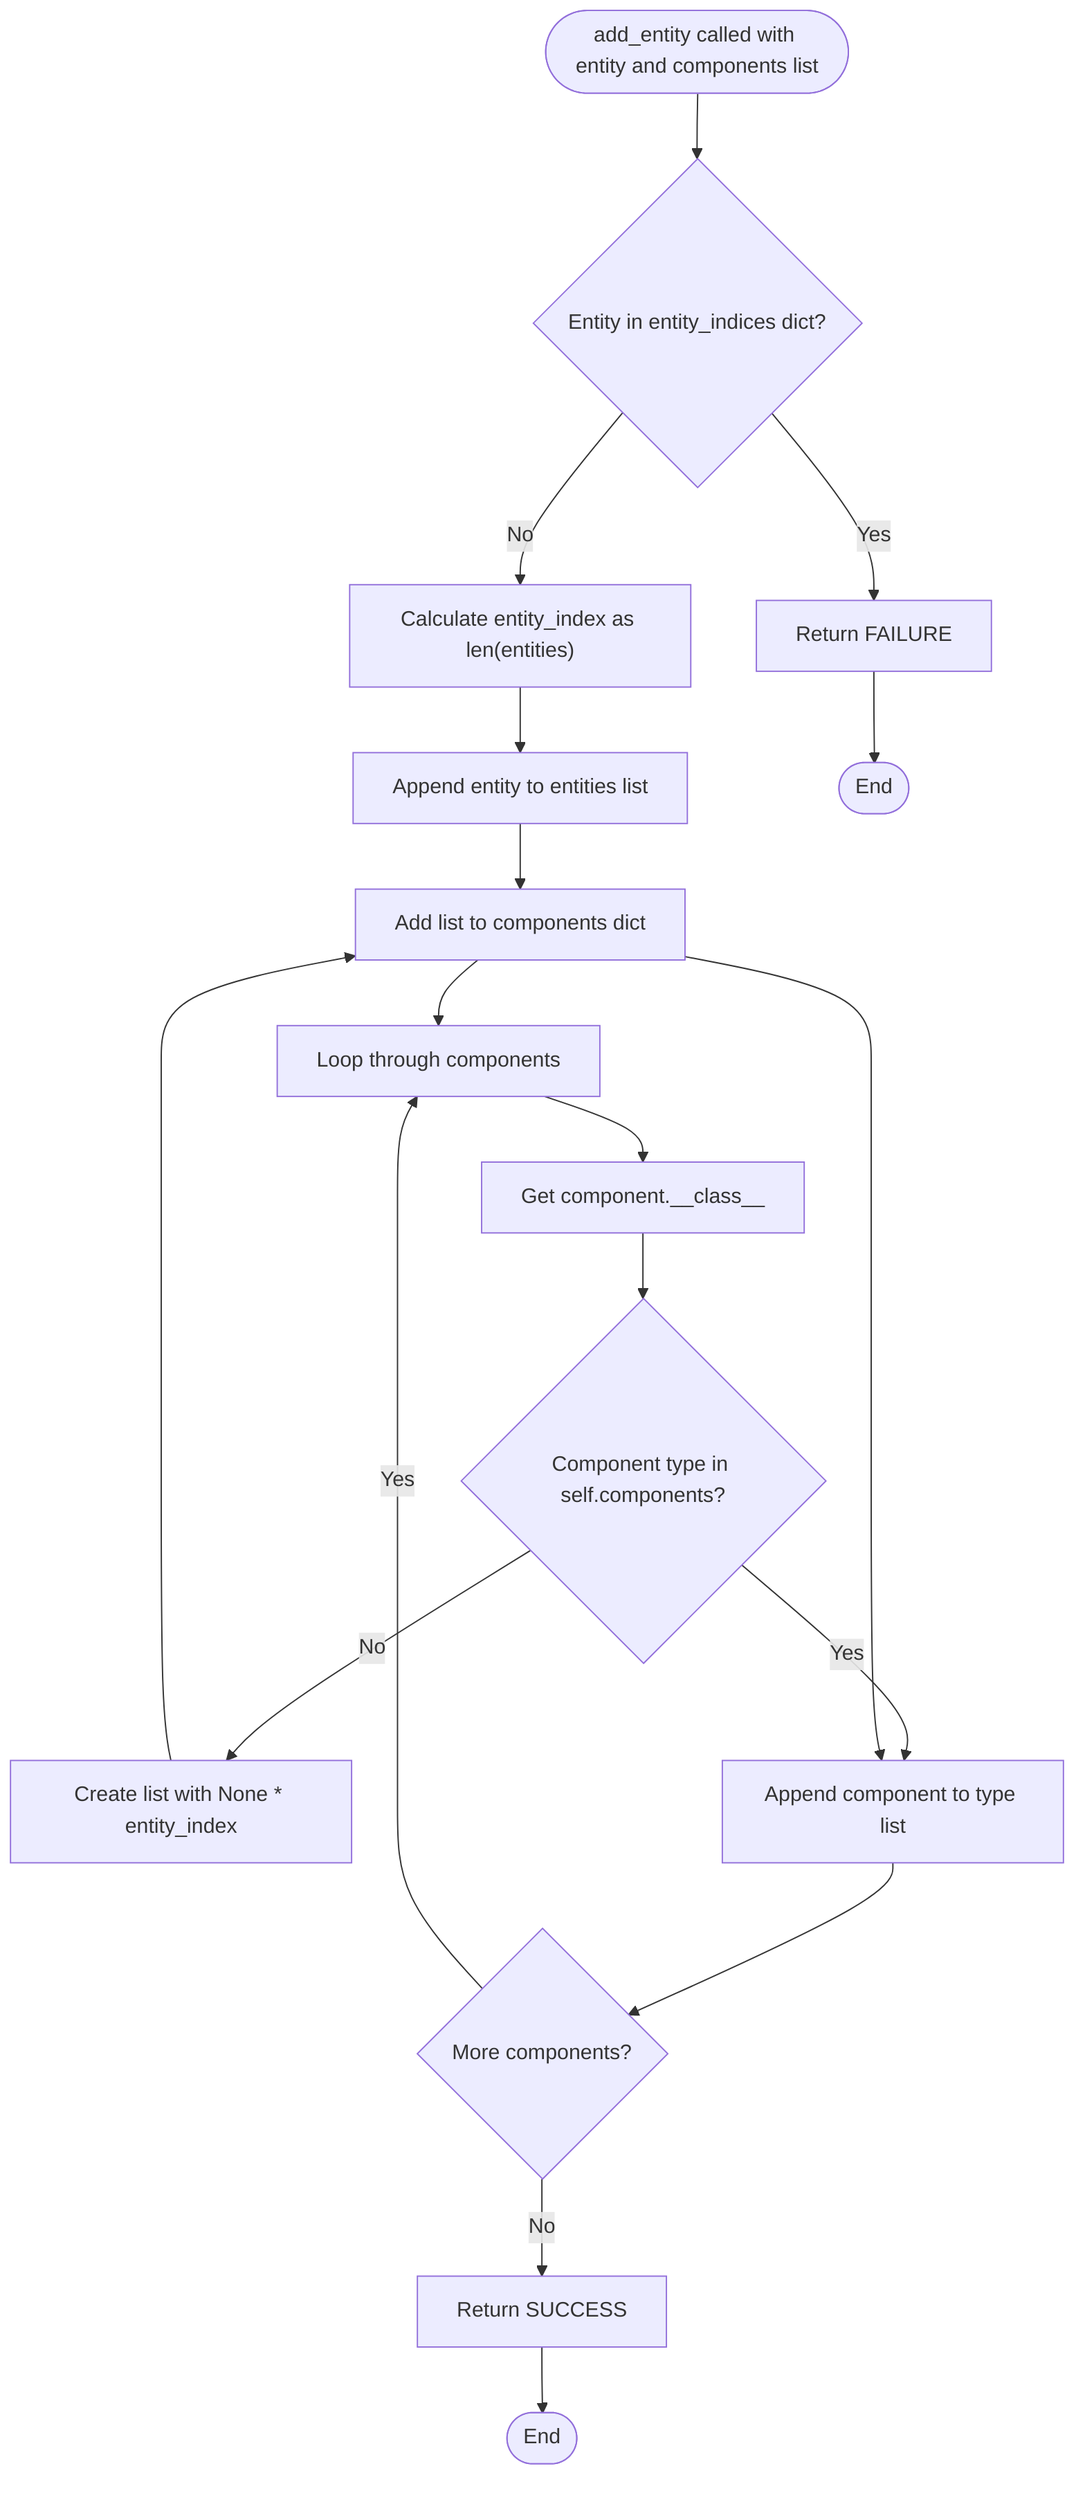 flowchart TD
    Start([add_entity called with entity and components list]) --> CheckExists{Entity in entity_indices dict?}
    
    CheckExists -->|Yes| ReturnFailure[Return FAILURE]
    CheckExists -->|No| CalcIndex["Calculate entity_index as len(entities)"]
    
    CalcIndex --> AppendEntity[Append entity to entities list]
    AppendEntity --> AddToDict["Add entity->entity_index to entity_indices dict"]
    AddToDict --> LoopComponents[Loop through components]
    
    LoopComponents --> GetCompType[Get component.__class__]
    GetCompType --> CheckTypeExists{Component type in self.components?}
    
    CheckTypeExists -->|No| CreateList[Create list with None * entity_index]
    CheckTypeExists -->|Yes| AppendToList[Append component to type list]
    
    CreateList --> AddToDict[Add list to components dict]
    AddToDict --> AppendToList
    
    AppendToList --> MoreComponents{More components?}
    
    MoreComponents -->|Yes| LoopComponents
    MoreComponents -->|No| ReturnSuccess[Return SUCCESS]
    
    ReturnFailure --> End1([End])
    ReturnSuccess --> End2([End])